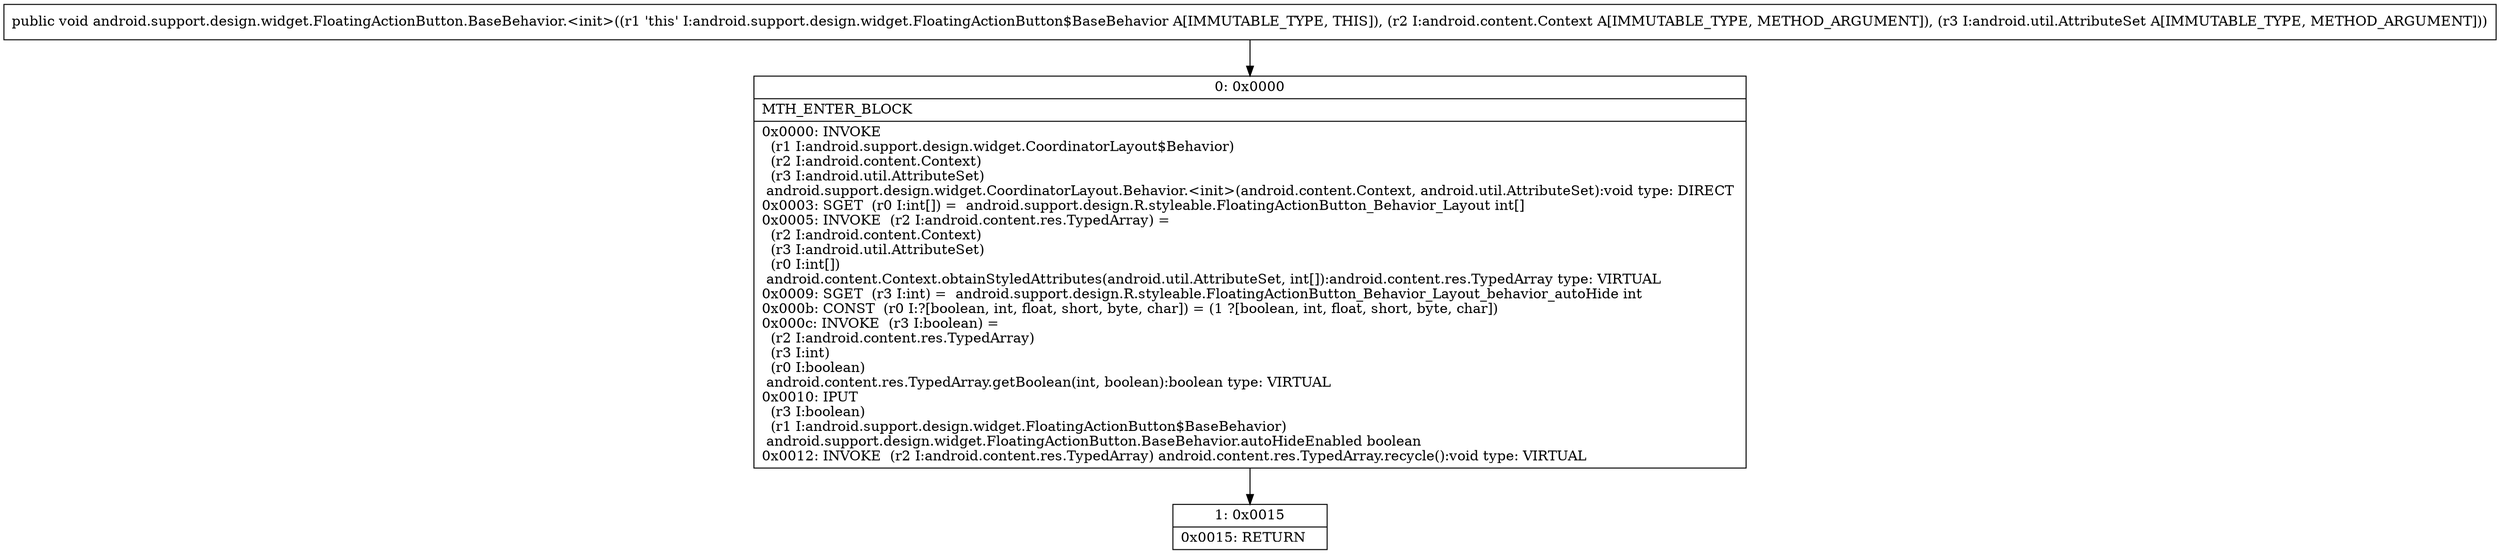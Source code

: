 digraph "CFG forandroid.support.design.widget.FloatingActionButton.BaseBehavior.\<init\>(Landroid\/content\/Context;Landroid\/util\/AttributeSet;)V" {
Node_0 [shape=record,label="{0\:\ 0x0000|MTH_ENTER_BLOCK\l|0x0000: INVOKE  \l  (r1 I:android.support.design.widget.CoordinatorLayout$Behavior)\l  (r2 I:android.content.Context)\l  (r3 I:android.util.AttributeSet)\l android.support.design.widget.CoordinatorLayout.Behavior.\<init\>(android.content.Context, android.util.AttributeSet):void type: DIRECT \l0x0003: SGET  (r0 I:int[]) =  android.support.design.R.styleable.FloatingActionButton_Behavior_Layout int[] \l0x0005: INVOKE  (r2 I:android.content.res.TypedArray) = \l  (r2 I:android.content.Context)\l  (r3 I:android.util.AttributeSet)\l  (r0 I:int[])\l android.content.Context.obtainStyledAttributes(android.util.AttributeSet, int[]):android.content.res.TypedArray type: VIRTUAL \l0x0009: SGET  (r3 I:int) =  android.support.design.R.styleable.FloatingActionButton_Behavior_Layout_behavior_autoHide int \l0x000b: CONST  (r0 I:?[boolean, int, float, short, byte, char]) = (1 ?[boolean, int, float, short, byte, char]) \l0x000c: INVOKE  (r3 I:boolean) = \l  (r2 I:android.content.res.TypedArray)\l  (r3 I:int)\l  (r0 I:boolean)\l android.content.res.TypedArray.getBoolean(int, boolean):boolean type: VIRTUAL \l0x0010: IPUT  \l  (r3 I:boolean)\l  (r1 I:android.support.design.widget.FloatingActionButton$BaseBehavior)\l android.support.design.widget.FloatingActionButton.BaseBehavior.autoHideEnabled boolean \l0x0012: INVOKE  (r2 I:android.content.res.TypedArray) android.content.res.TypedArray.recycle():void type: VIRTUAL \l}"];
Node_1 [shape=record,label="{1\:\ 0x0015|0x0015: RETURN   \l}"];
MethodNode[shape=record,label="{public void android.support.design.widget.FloatingActionButton.BaseBehavior.\<init\>((r1 'this' I:android.support.design.widget.FloatingActionButton$BaseBehavior A[IMMUTABLE_TYPE, THIS]), (r2 I:android.content.Context A[IMMUTABLE_TYPE, METHOD_ARGUMENT]), (r3 I:android.util.AttributeSet A[IMMUTABLE_TYPE, METHOD_ARGUMENT])) }"];
MethodNode -> Node_0;
Node_0 -> Node_1;
}

